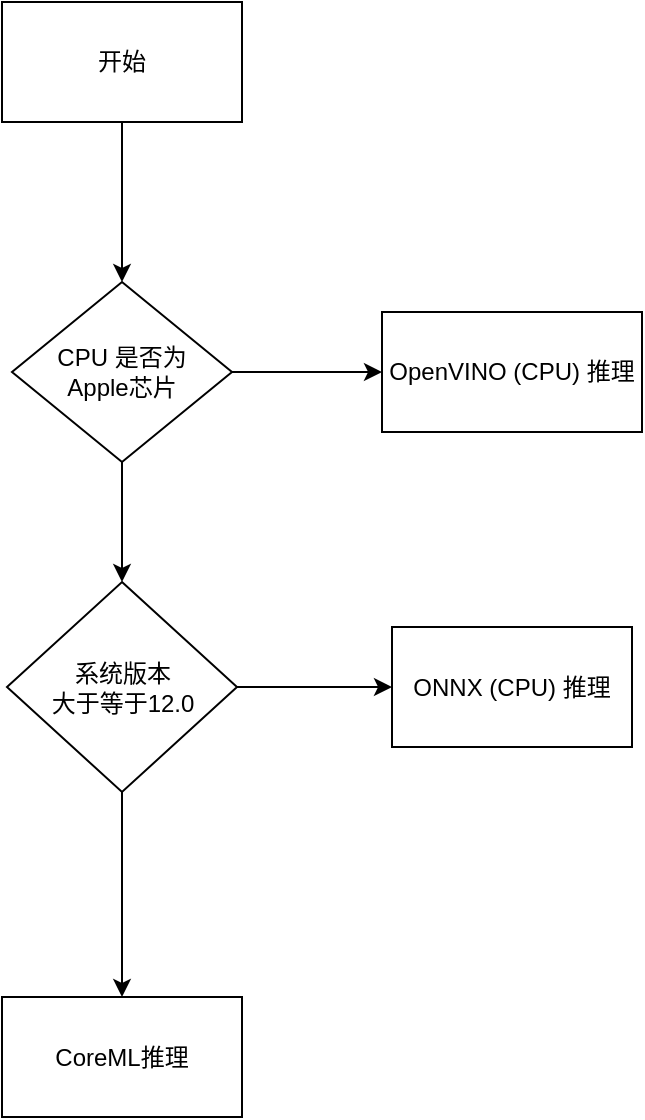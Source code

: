 <mxfile version="24.2.2" type="github">
  <diagram name="Page-1" id="zEWh58wloMrwjiHDW4Rx">
    <mxGraphModel dx="1262" dy="1011" grid="1" gridSize="10" guides="1" tooltips="1" connect="1" arrows="1" fold="1" page="1" pageScale="1" pageWidth="827" pageHeight="1169" math="0" shadow="0">
      <root>
        <mxCell id="0" />
        <mxCell id="1" parent="0" />
        <mxCell id="bVOXMAOHhxDDhAMO49_X-5" value="" style="edgeStyle=orthogonalEdgeStyle;rounded=0;orthogonalLoop=1;jettySize=auto;html=1;" edge="1" parent="1" source="bVOXMAOHhxDDhAMO49_X-1" target="bVOXMAOHhxDDhAMO49_X-4">
          <mxGeometry relative="1" as="geometry" />
        </mxCell>
        <mxCell id="bVOXMAOHhxDDhAMO49_X-1" value="开始" style="rounded=0;whiteSpace=wrap;html=1;" vertex="1" parent="1">
          <mxGeometry x="340" y="190" width="120" height="60" as="geometry" />
        </mxCell>
        <mxCell id="bVOXMAOHhxDDhAMO49_X-7" value="" style="edgeStyle=orthogonalEdgeStyle;rounded=0;orthogonalLoop=1;jettySize=auto;html=1;" edge="1" parent="1" source="bVOXMAOHhxDDhAMO49_X-4" target="bVOXMAOHhxDDhAMO49_X-6">
          <mxGeometry relative="1" as="geometry" />
        </mxCell>
        <mxCell id="bVOXMAOHhxDDhAMO49_X-9" value="" style="edgeStyle=orthogonalEdgeStyle;rounded=0;orthogonalLoop=1;jettySize=auto;html=1;" edge="1" parent="1" source="bVOXMAOHhxDDhAMO49_X-4" target="bVOXMAOHhxDDhAMO49_X-8">
          <mxGeometry relative="1" as="geometry" />
        </mxCell>
        <mxCell id="bVOXMAOHhxDDhAMO49_X-4" value="CPU 是否为&lt;div&gt;Apple芯片&lt;/div&gt;" style="rhombus;whiteSpace=wrap;html=1;rounded=0;" vertex="1" parent="1">
          <mxGeometry x="345" y="330" width="110" height="90" as="geometry" />
        </mxCell>
        <mxCell id="bVOXMAOHhxDDhAMO49_X-6" value="OpenVINO (CPU) 推理" style="whiteSpace=wrap;html=1;rounded=0;" vertex="1" parent="1">
          <mxGeometry x="530" y="345" width="130" height="60" as="geometry" />
        </mxCell>
        <mxCell id="bVOXMAOHhxDDhAMO49_X-11" value="" style="edgeStyle=orthogonalEdgeStyle;rounded=0;orthogonalLoop=1;jettySize=auto;html=1;" edge="1" parent="1" source="bVOXMAOHhxDDhAMO49_X-8" target="bVOXMAOHhxDDhAMO49_X-10">
          <mxGeometry relative="1" as="geometry" />
        </mxCell>
        <mxCell id="bVOXMAOHhxDDhAMO49_X-15" value="" style="edgeStyle=orthogonalEdgeStyle;rounded=0;orthogonalLoop=1;jettySize=auto;html=1;" edge="1" parent="1" source="bVOXMAOHhxDDhAMO49_X-8" target="bVOXMAOHhxDDhAMO49_X-14">
          <mxGeometry relative="1" as="geometry" />
        </mxCell>
        <mxCell id="bVOXMAOHhxDDhAMO49_X-8" value="系统版本&lt;div&gt;大于等于12.0&lt;/div&gt;" style="rhombus;whiteSpace=wrap;html=1;rounded=0;" vertex="1" parent="1">
          <mxGeometry x="342.5" y="480" width="115" height="105" as="geometry" />
        </mxCell>
        <mxCell id="bVOXMAOHhxDDhAMO49_X-10" value="ONNX (CPU) 推理" style="whiteSpace=wrap;html=1;rounded=0;" vertex="1" parent="1">
          <mxGeometry x="535" y="502.5" width="120" height="60" as="geometry" />
        </mxCell>
        <mxCell id="bVOXMAOHhxDDhAMO49_X-14" value="CoreML推理" style="whiteSpace=wrap;html=1;rounded=0;" vertex="1" parent="1">
          <mxGeometry x="340" y="687.5" width="120" height="60" as="geometry" />
        </mxCell>
      </root>
    </mxGraphModel>
  </diagram>
</mxfile>
